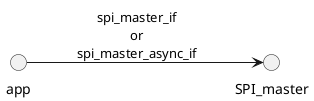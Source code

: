 @startuml
left to right direction
circle app
circle SPI_master
app --> SPI_master : spi_master_if\nor\nspi_master_async_if
@enduml
